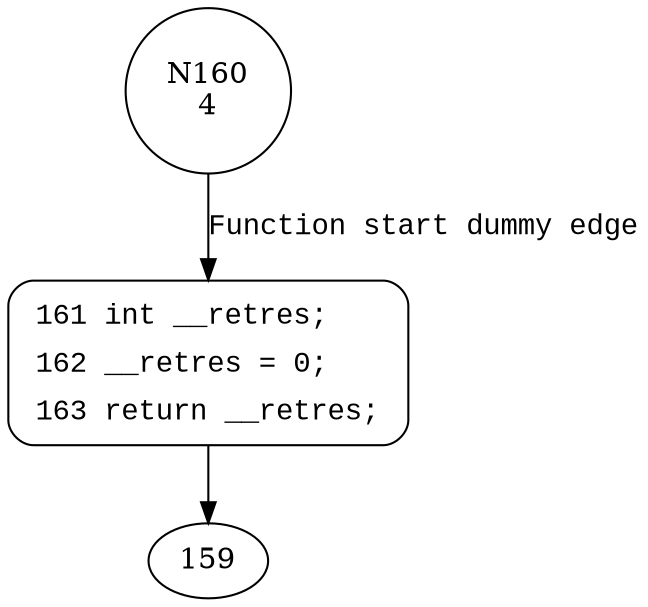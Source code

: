 digraph globalReturnsFalse {
160 [shape="circle" label="N160\n4"]
161 [shape="circle" label="N161\n3"]
161 [style="filled,bold" penwidth="1" fillcolor="white" fontname="Courier New" shape="Mrecord" label=<<table border="0" cellborder="0" cellpadding="3" bgcolor="white"><tr><td align="right">161</td><td align="left">int __retres;</td></tr><tr><td align="right">162</td><td align="left">__retres = 0;</td></tr><tr><td align="right">163</td><td align="left">return __retres;</td></tr></table>>]
161 -> 159[label=""]
160 -> 161 [label="Function start dummy edge" fontname="Courier New"]
}